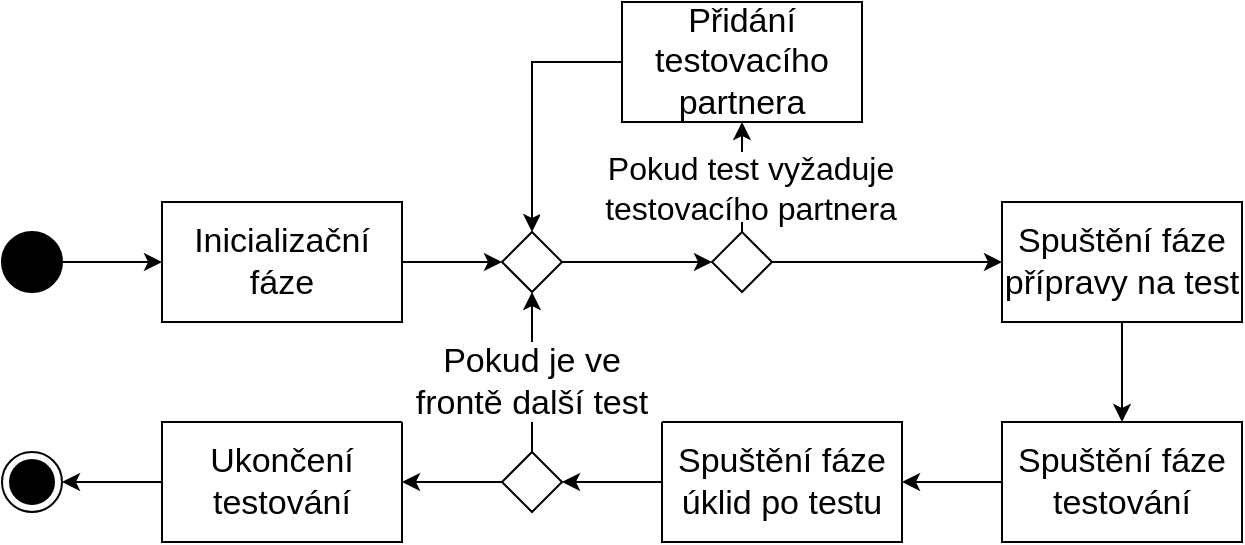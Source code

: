 <mxfile version="14.5.1" type="device"><diagram id="lrDOcF4YCfK4pzxq94Nh" name="Page-1"><mxGraphModel dx="1173" dy="673" grid="1" gridSize="10" guides="1" tooltips="1" connect="1" arrows="1" fold="1" page="1" pageScale="1" pageWidth="1169" pageHeight="827" math="0" shadow="0"><root><mxCell id="0"/><mxCell id="1" parent="0"/><mxCell id="XU98VePME99UpyRI3dHR-43" style="edgeStyle=orthogonalEdgeStyle;rounded=0;orthogonalLoop=1;jettySize=auto;html=1;entryX=0;entryY=0.5;entryDx=0;entryDy=0;fontSize=17;" parent="1" source="XU98VePME99UpyRI3dHR-1" target="XU98VePME99UpyRI3dHR-39" edge="1"><mxGeometry relative="1" as="geometry"/></mxCell><mxCell id="XU98VePME99UpyRI3dHR-1" value="Inicializační fáze" style="rounded=0;whiteSpace=wrap;html=1;fontSize=17;" parent="1" vertex="1"><mxGeometry x="290" y="340" width="120" height="60" as="geometry"/></mxCell><mxCell id="XU98VePME99UpyRI3dHR-58" style="edgeStyle=orthogonalEdgeStyle;rounded=0;orthogonalLoop=1;jettySize=auto;html=1;entryX=0.5;entryY=0;entryDx=0;entryDy=0;fontSize=17;" parent="1" source="XU98VePME99UpyRI3dHR-3" target="XU98VePME99UpyRI3dHR-4" edge="1"><mxGeometry relative="1" as="geometry"/></mxCell><mxCell id="XU98VePME99UpyRI3dHR-3" value="Spuštění fáze přípravy na test" style="rounded=0;whiteSpace=wrap;html=1;fontSize=17;" parent="1" vertex="1"><mxGeometry x="710" y="340" width="120" height="60" as="geometry"/></mxCell><mxCell id="XU98VePME99UpyRI3dHR-57" style="edgeStyle=orthogonalEdgeStyle;rounded=0;orthogonalLoop=1;jettySize=auto;html=1;entryX=1;entryY=0.5;entryDx=0;entryDy=0;fontSize=17;" parent="1" source="XU98VePME99UpyRI3dHR-4" target="XU98VePME99UpyRI3dHR-5" edge="1"><mxGeometry relative="1" as="geometry"/></mxCell><mxCell id="XU98VePME99UpyRI3dHR-4" value="Spuštění fáze testování" style="rounded=0;whiteSpace=wrap;html=1;fontSize=17;" parent="1" vertex="1"><mxGeometry x="710" y="450" width="120" height="60" as="geometry"/></mxCell><mxCell id="XU98VePME99UpyRI3dHR-18" style="edgeStyle=orthogonalEdgeStyle;rounded=0;orthogonalLoop=1;jettySize=auto;html=1;entryX=1;entryY=0.5;entryDx=0;entryDy=0;fontSize=17;" parent="1" source="XU98VePME99UpyRI3dHR-5" target="XU98VePME99UpyRI3dHR-17" edge="1"><mxGeometry relative="1" as="geometry"/></mxCell><mxCell id="XU98VePME99UpyRI3dHR-5" value="Spuštění fáze úklid po testu" style="rounded=0;whiteSpace=wrap;html=1;fontSize=17;" parent="1" vertex="1"><mxGeometry x="540" y="450" width="120" height="60" as="geometry"/></mxCell><mxCell id="XU98VePME99UpyRI3dHR-12" style="edgeStyle=orthogonalEdgeStyle;rounded=0;orthogonalLoop=1;jettySize=auto;html=1;entryX=1;entryY=0.5;entryDx=0;entryDy=0;fontSize=17;" parent="1" source="XU98VePME99UpyRI3dHR-7" target="XU98VePME99UpyRI3dHR-8" edge="1"><mxGeometry relative="1" as="geometry"/></mxCell><mxCell id="XU98VePME99UpyRI3dHR-7" value="Ukončení testování" style="rounded=0;whiteSpace=wrap;html=1;fontSize=17;" parent="1" vertex="1"><mxGeometry x="290" y="450" width="120" height="60" as="geometry"/></mxCell><mxCell id="XU98VePME99UpyRI3dHR-8" value="" style="ellipse;html=1;shape=endState;fillColor=#000000;fontSize=17;" parent="1" vertex="1"><mxGeometry x="210" y="465" width="30" height="30" as="geometry"/></mxCell><mxCell id="XU98VePME99UpyRI3dHR-19" style="edgeStyle=orthogonalEdgeStyle;rounded=0;orthogonalLoop=1;jettySize=auto;html=1;entryX=1;entryY=0.5;entryDx=0;entryDy=0;fontSize=17;" parent="1" source="XU98VePME99UpyRI3dHR-17" target="XU98VePME99UpyRI3dHR-7" edge="1"><mxGeometry relative="1" as="geometry"/></mxCell><mxCell id="XU98VePME99UpyRI3dHR-51" style="edgeStyle=orthogonalEdgeStyle;rounded=0;orthogonalLoop=1;jettySize=auto;html=1;entryX=0.5;entryY=1;entryDx=0;entryDy=0;fontSize=17;" parent="1" source="XU98VePME99UpyRI3dHR-17" target="XU98VePME99UpyRI3dHR-39" edge="1"><mxGeometry relative="1" as="geometry"/></mxCell><mxCell id="XU98VePME99UpyRI3dHR-17" value="" style="rhombus;whiteSpace=wrap;html=1;strokeColor=#000000;fontSize=17;" parent="1" vertex="1"><mxGeometry x="460" y="465" width="30" height="30" as="geometry"/></mxCell><mxCell id="XU98VePME99UpyRI3dHR-22" style="edgeStyle=orthogonalEdgeStyle;rounded=0;orthogonalLoop=1;jettySize=auto;html=1;entryX=0;entryY=0.5;entryDx=0;entryDy=0;fontSize=17;" parent="1" source="XU98VePME99UpyRI3dHR-21" target="XU98VePME99UpyRI3dHR-1" edge="1"><mxGeometry relative="1" as="geometry"/></mxCell><mxCell id="XU98VePME99UpyRI3dHR-21" value="" style="ellipse;whiteSpace=wrap;html=1;aspect=fixed;strokeColor=#000000;fillColor=#000000;fontSize=17;" parent="1" vertex="1"><mxGeometry x="210" y="355" width="30" height="30" as="geometry"/></mxCell><mxCell id="XU98VePME99UpyRI3dHR-41" style="edgeStyle=orthogonalEdgeStyle;rounded=0;orthogonalLoop=1;jettySize=auto;html=1;entryX=0.5;entryY=0;entryDx=0;entryDy=0;fontSize=17;" parent="1" source="XU98VePME99UpyRI3dHR-26" target="XU98VePME99UpyRI3dHR-39" edge="1"><mxGeometry relative="1" as="geometry"/></mxCell><mxCell id="XU98VePME99UpyRI3dHR-26" value="Přidání testovacího partnera" style="rounded=0;whiteSpace=wrap;html=1;fontSize=17;" parent="1" vertex="1"><mxGeometry x="520" y="240" width="120" height="60" as="geometry"/></mxCell><mxCell id="XU98VePME99UpyRI3dHR-40" style="edgeStyle=orthogonalEdgeStyle;rounded=0;orthogonalLoop=1;jettySize=auto;html=1;entryX=0.5;entryY=1;entryDx=0;entryDy=0;fontSize=17;" parent="1" source="XU98VePME99UpyRI3dHR-29" target="XU98VePME99UpyRI3dHR-26" edge="1"><mxGeometry relative="1" as="geometry"/></mxCell><mxCell id="XU98VePME99UpyRI3dHR-47" style="edgeStyle=orthogonalEdgeStyle;rounded=0;orthogonalLoop=1;jettySize=auto;html=1;entryX=0;entryY=0.5;entryDx=0;entryDy=0;fontSize=17;" parent="1" source="XU98VePME99UpyRI3dHR-29" target="XU98VePME99UpyRI3dHR-3" edge="1"><mxGeometry relative="1" as="geometry"/></mxCell><mxCell id="XU98VePME99UpyRI3dHR-29" value="" style="rhombus;whiteSpace=wrap;html=1;strokeColor=#000000;fontSize=17;" parent="1" vertex="1"><mxGeometry x="565" y="355" width="30" height="30" as="geometry"/></mxCell><mxCell id="XU98VePME99UpyRI3dHR-42" style="edgeStyle=orthogonalEdgeStyle;rounded=0;orthogonalLoop=1;jettySize=auto;html=1;entryX=0;entryY=0.5;entryDx=0;entryDy=0;fontSize=17;" parent="1" source="XU98VePME99UpyRI3dHR-39" target="XU98VePME99UpyRI3dHR-29" edge="1"><mxGeometry relative="1" as="geometry"/></mxCell><mxCell id="XU98VePME99UpyRI3dHR-39" value="" style="rhombus;whiteSpace=wrap;html=1;strokeColor=#000000;fontSize=17;" parent="1" vertex="1"><mxGeometry x="460" y="355" width="30" height="30" as="geometry"/></mxCell><mxCell id="XU98VePME99UpyRI3dHR-24" value="Pokud je ve frontě další test" style="text;html=1;strokeColor=none;align=center;verticalAlign=middle;whiteSpace=wrap;rounded=0;fillColor=#ffffff;fontSize=17;" parent="1" vertex="1"><mxGeometry x="410" y="410" width="130" height="40" as="geometry"/></mxCell><mxCell id="XU98VePME99UpyRI3dHR-52" value="Pokud test vyžaduje testovacího partnera" style="text;html=1;strokeColor=none;align=center;verticalAlign=middle;whiteSpace=wrap;rounded=0;fillColor=#ffffff;fontSize=16;" parent="1" vertex="1"><mxGeometry x="479" y="315" width="211" height="35" as="geometry"/></mxCell></root></mxGraphModel></diagram></mxfile>